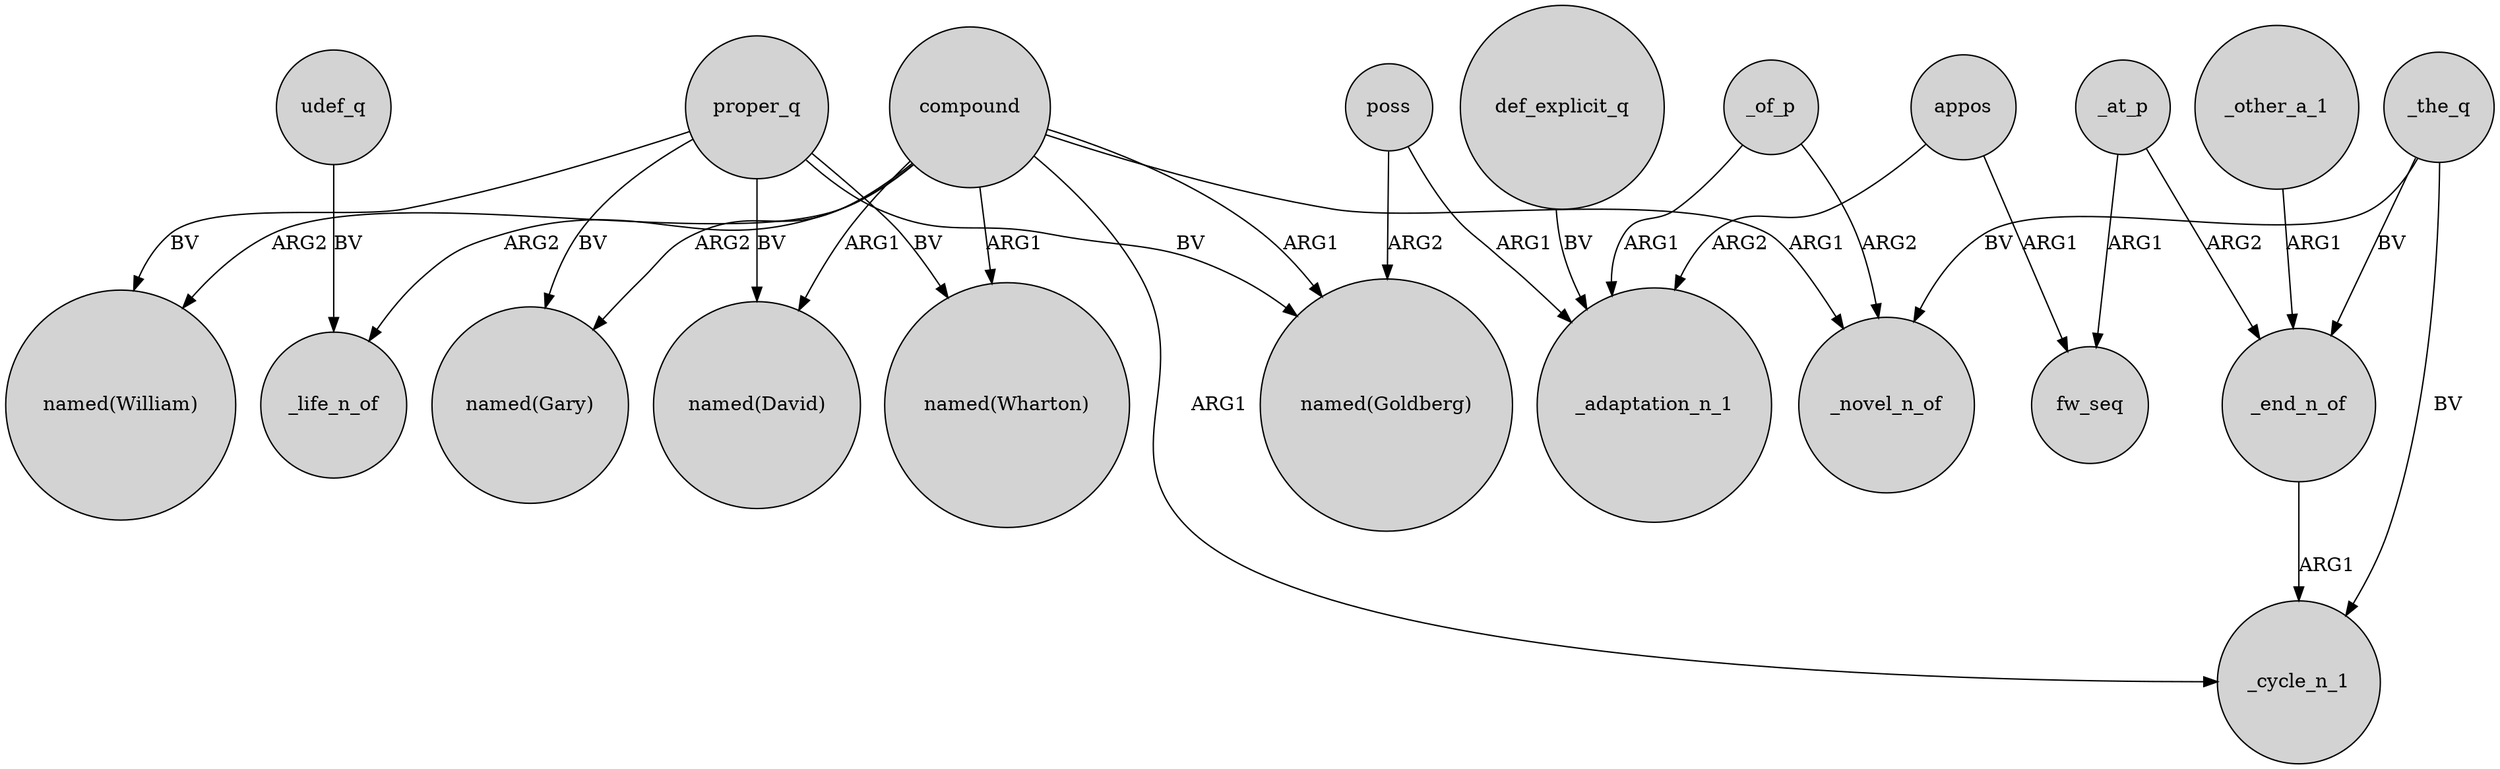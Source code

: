 digraph {
	node [shape=circle style=filled]
	compound -> _life_n_of [label=ARG2]
	_the_q -> _end_n_of [label=BV]
	udef_q -> _life_n_of [label=BV]
	_at_p -> _end_n_of [label=ARG2]
	appos -> fw_seq [label=ARG1]
	def_explicit_q -> _adaptation_n_1 [label=BV]
	proper_q -> "named(Gary)" [label=BV]
	appos -> _adaptation_n_1 [label=ARG2]
	poss -> _adaptation_n_1 [label=ARG1]
	_end_n_of -> _cycle_n_1 [label=ARG1]
	poss -> "named(Goldberg)" [label=ARG2]
	compound -> "named(Goldberg)" [label=ARG1]
	compound -> "named(William)" [label=ARG2]
	compound -> _novel_n_of [label=ARG1]
	proper_q -> "named(Goldberg)" [label=BV]
	compound -> _cycle_n_1 [label=ARG1]
	_at_p -> fw_seq [label=ARG1]
	_the_q -> _novel_n_of [label=BV]
	_of_p -> _adaptation_n_1 [label=ARG1]
	_other_a_1 -> _end_n_of [label=ARG1]
	proper_q -> "named(Wharton)" [label=BV]
	_of_p -> _novel_n_of [label=ARG2]
	proper_q -> "named(David)" [label=BV]
	compound -> "named(Wharton)" [label=ARG1]
	compound -> "named(David)" [label=ARG1]
	_the_q -> _cycle_n_1 [label=BV]
	proper_q -> "named(William)" [label=BV]
	compound -> "named(Gary)" [label=ARG2]
}
